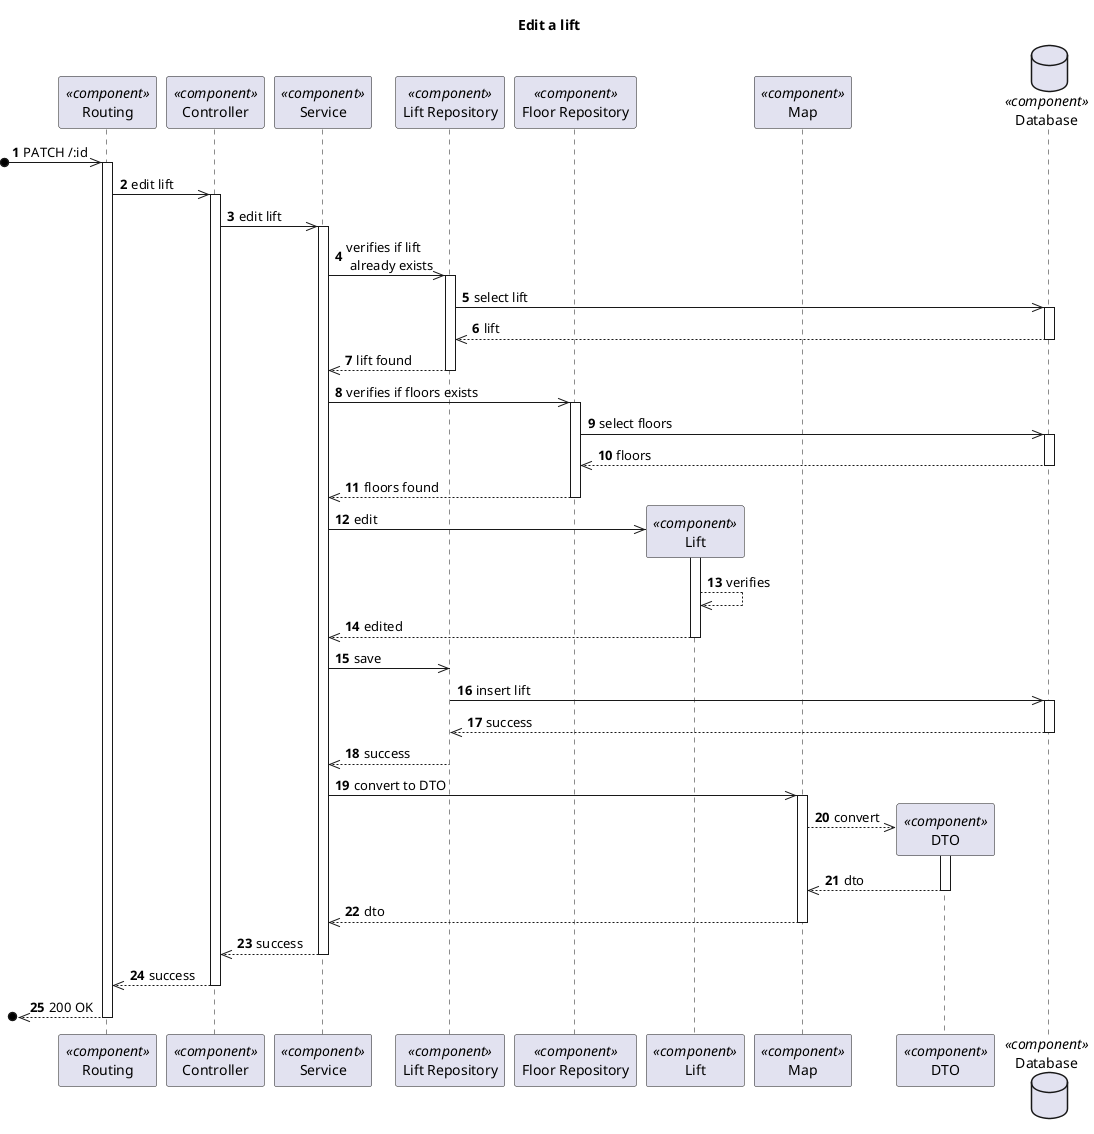 @startuml Process View - Level 3

autonumber
skinparam packageStyle rect

title Edit a lift

participant "Routing" as routing <<component>>
participant "Controller" as controller <<component>>
participant "Service" as service <<component>>
participant "Lift Repository" as liftrepo <<component>>
participant "Floor Repository" as floorrepo <<component>>
participant "Lift" as lift <<component>>
participant "Map" as map <<component>>
participant "DTO" as dto <<component>>
database "Database" as db <<component>>

?o->> routing : PATCH /:id
activate routing
routing ->> controller : edit lift

activate controller
controller ->> service : edit lift

activate service
service ->> liftrepo : verifies if lift \n already exists

activate liftrepo
liftrepo ->> db : select lift
activate db
db -->> liftrepo : lift
deactivate db

liftrepo -->> service : lift found
deactivate liftrepo

service ->> floorrepo : verifies if floors exists
activate floorrepo
floorrepo ->> db : select floors
activate db
db -->> floorrepo : floors
deactivate db

floorrepo -->> service : floors found
deactivate floorrepo

service ->> lift** : edit
activate lift

lift -->> lift: verifies

lift -->> service : edited
deactivate lift

service ->> liftrepo : save
liftrepo ->> db : insert lift
activate db
db -->> liftrepo : success
deactivate db

liftrepo -->> service : success
deactivate liftrepo

service ->> map : convert to DTO
activate map

map -->> dto** : convert
activate dto

dto -->> map : dto
deactivate dto

map -->> service : dto
deactivate map

service -->> controller : success
deactivate service

controller -->> routing : success
deactivate controller

?o<<-- routing : 200 OK
deactivate routing

@enduml
